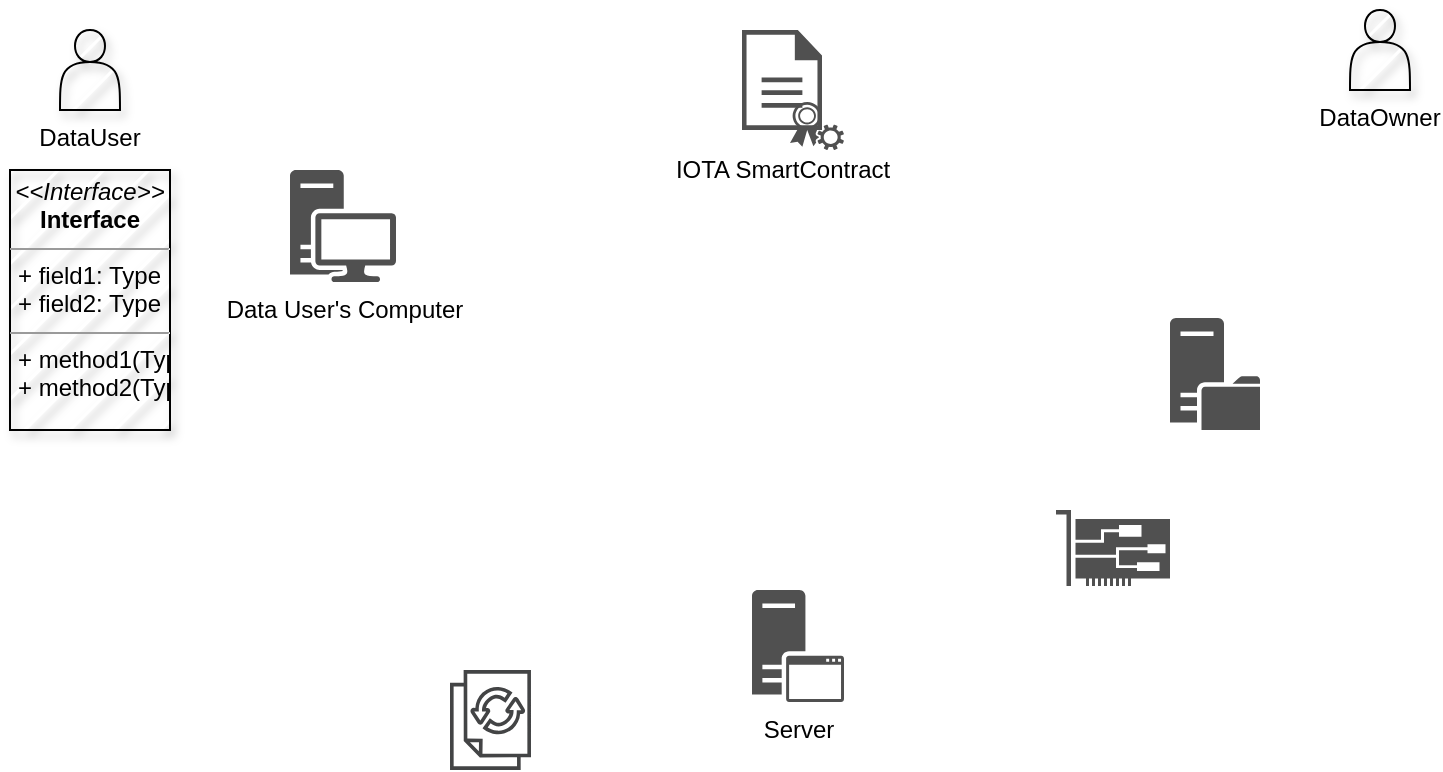 <mxfile version="20.8.20" type="github">
  <diagram name="第 1 页" id="0Bb90YlJC23ZNc2bx1gv">
    <mxGraphModel dx="1434" dy="802" grid="1" gridSize="10" guides="1" tooltips="1" connect="1" arrows="1" fold="1" page="1" pageScale="1" pageWidth="827" pageHeight="1169" background="#FFFFFF" math="0" shadow="0">
      <root>
        <mxCell id="0" />
        <mxCell id="1" parent="0" />
        <mxCell id="S3q35cUGkQxc2vFmGl0s-1" value="DataUser" style="shape=actor;whiteSpace=wrap;html=1;comic=0;shadow=1;fillStyle=hatch;movable=1;resizable=1;rotatable=1;deletable=1;editable=1;locked=0;connectable=1;verticalAlign=top;horizontal=1;labelPosition=center;verticalLabelPosition=bottom;align=center;" parent="1" vertex="1">
          <mxGeometry x="45" y="100" width="30" height="40" as="geometry" />
        </mxCell>
        <mxCell id="yXj0ikB4jnKrbNH409NH-15" value="&lt;p style=&quot;margin:0px;margin-top:4px;text-align:center;&quot;&gt;&lt;i&gt;&amp;lt;&amp;lt;Interface&amp;gt;&amp;gt;&lt;/i&gt;&lt;br/&gt;&lt;b&gt;Interface&lt;/b&gt;&lt;/p&gt;&lt;hr size=&quot;1&quot;/&gt;&lt;p style=&quot;margin:0px;margin-left:4px;&quot;&gt;+ field1: Type&lt;br/&gt;+ field2: Type&lt;/p&gt;&lt;hr size=&quot;1&quot;/&gt;&lt;p style=&quot;margin:0px;margin-left:4px;&quot;&gt;+ method1(Type): Type&lt;br/&gt;+ method2(Type, Type): Type&lt;/p&gt;" style="verticalAlign=top;align=left;overflow=fill;fontSize=12;fontFamily=Helvetica;html=1;shadow=1;comic=0;fillStyle=hatch;strokeColor=default;fontColor=default;fillColor=default;" vertex="1" parent="1">
          <mxGeometry x="20" y="170" width="80" height="130" as="geometry" />
        </mxCell>
        <mxCell id="yXj0ikB4jnKrbNH409NH-16" value="DataOwner" style="shape=actor;whiteSpace=wrap;html=1;comic=0;shadow=1;fillStyle=hatch;movable=1;resizable=1;rotatable=1;deletable=1;editable=1;locked=0;connectable=1;verticalAlign=top;horizontal=1;labelPosition=center;verticalLabelPosition=bottom;align=center;" vertex="1" parent="1">
          <mxGeometry x="690" y="90" width="30" height="40" as="geometry" />
        </mxCell>
        <mxCell id="yXj0ikB4jnKrbNH409NH-26" value="Server" style="sketch=0;pointerEvents=1;shadow=0;dashed=0;html=1;strokeColor=none;fillColor=#505050;labelPosition=center;verticalLabelPosition=bottom;verticalAlign=top;outlineConnect=0;align=center;shape=mxgraph.office.servers.application_server;comic=0;fillStyle=auto;fontFamily=Helvetica;fontSize=12;fontColor=default;" vertex="1" parent="1">
          <mxGeometry x="391" y="380" width="46" height="56" as="geometry" />
        </mxCell>
        <mxCell id="yXj0ikB4jnKrbNH409NH-31" value="" style="sketch=0;pointerEvents=1;shadow=0;dashed=0;html=1;strokeColor=none;fillColor=#505050;labelPosition=center;verticalLabelPosition=bottom;verticalAlign=top;outlineConnect=0;align=center;shape=mxgraph.office.devices.nic;comic=0;fillStyle=auto;fontFamily=Helvetica;fontSize=12;fontColor=default;" vertex="1" parent="1">
          <mxGeometry x="543" y="340" width="57" height="38" as="geometry" />
        </mxCell>
        <mxCell id="yXj0ikB4jnKrbNH409NH-32" value="Data User&#39;s Computer" style="sketch=0;pointerEvents=1;shadow=0;dashed=0;html=1;strokeColor=none;fillColor=#505050;labelPosition=center;verticalLabelPosition=bottom;verticalAlign=top;outlineConnect=0;align=center;shape=mxgraph.office.devices.workstation;comic=0;fillStyle=auto;fontFamily=Helvetica;fontSize=12;fontColor=default;" vertex="1" parent="1">
          <mxGeometry x="160" y="170" width="53" height="56" as="geometry" />
        </mxCell>
        <mxCell id="yXj0ikB4jnKrbNH409NH-33" value="" style="sketch=0;pointerEvents=1;shadow=0;dashed=0;html=1;strokeColor=none;fillColor=#434445;aspect=fixed;labelPosition=center;verticalLabelPosition=bottom;verticalAlign=top;align=center;outlineConnect=0;shape=mxgraph.vvd.site_recovery_functional_icon;comic=0;fillStyle=auto;fontFamily=Helvetica;fontSize=12;fontColor=default;" vertex="1" parent="1">
          <mxGeometry x="240" y="420" width="40.5" height="50" as="geometry" />
        </mxCell>
        <mxCell id="yXj0ikB4jnKrbNH409NH-38" value="" style="group;movable=1;resizable=1;rotatable=1;deletable=1;editable=1;locked=0;connectable=1;" vertex="1" connectable="0" parent="1">
          <mxGeometry x="386" y="100" width="51" height="60" as="geometry" />
        </mxCell>
        <mxCell id="yXj0ikB4jnKrbNH409NH-35" value="&lt;p style=&quot;line-height: 25%;&quot;&gt;IOTA SmartContract&lt;/p&gt;" style="sketch=0;pointerEvents=1;shadow=0;dashed=0;html=1;strokeColor=none;fillColor=#505050;labelPosition=center;verticalLabelPosition=bottom;verticalAlign=top;outlineConnect=0;align=center;shape=mxgraph.office.concepts.document;comic=0;fillStyle=auto;fontFamily=Helvetica;fontSize=12;fontColor=default;container=0;movable=1;resizable=1;rotatable=1;deletable=1;editable=1;locked=0;connectable=1;" vertex="1" parent="yXj0ikB4jnKrbNH409NH-38">
          <mxGeometry width="40" height="50" as="geometry">
            <mxRectangle x="300" y="280" width="50" height="40" as="alternateBounds" />
          </mxGeometry>
        </mxCell>
        <mxCell id="yXj0ikB4jnKrbNH409NH-36" value="" style="pointerEvents=1;shadow=0;dashed=0;html=1;strokeColor=none;fillColor=#505050;labelPosition=center;verticalLabelPosition=bottom;verticalAlign=top;outlineConnect=0;align=center;shape=mxgraph.office.security.token_service;comic=0;fillStyle=auto;fontFamily=Helvetica;fontSize=12;fontColor=default;container=0;backgroundOutline=0;labelBackgroundColor=none;labelBorderColor=none;aspect=fixed;movable=0;resizable=0;rotatable=0;deletable=0;editable=0;locked=1;connectable=0;" vertex="1" parent="yXj0ikB4jnKrbNH409NH-38">
          <mxGeometry x="24" y="36" width="27" height="24" as="geometry">
            <mxRectangle x="323" y="316" width="50" height="40" as="alternateBounds" />
          </mxGeometry>
        </mxCell>
        <mxCell id="yXj0ikB4jnKrbNH409NH-41" value="" style="sketch=0;pointerEvents=1;shadow=0;dashed=0;html=1;strokeColor=none;fillColor=#505050;labelPosition=center;verticalLabelPosition=bottom;verticalAlign=top;outlineConnect=0;align=center;shape=mxgraph.office.servers.file_server;comic=0;fillStyle=auto;fontFamily=Helvetica;fontSize=12;fontColor=default;" vertex="1" parent="1">
          <mxGeometry x="600" y="244" width="45" height="56" as="geometry" />
        </mxCell>
      </root>
    </mxGraphModel>
  </diagram>
</mxfile>
